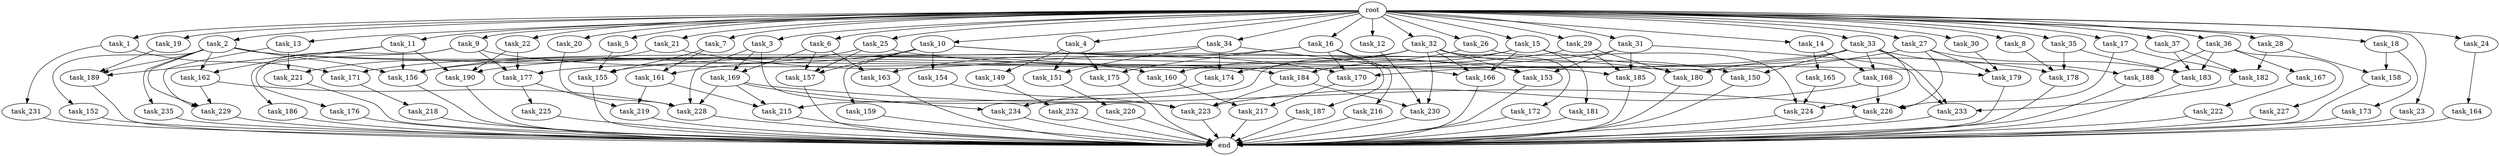 digraph G {
  root [size="0.000000"];
  task_1 [size="102.400000"];
  task_2 [size="102.400000"];
  task_3 [size="102.400000"];
  task_4 [size="102.400000"];
  task_5 [size="102.400000"];
  task_6 [size="102.400000"];
  task_7 [size="102.400000"];
  task_8 [size="102.400000"];
  task_9 [size="102.400000"];
  task_10 [size="102.400000"];
  task_11 [size="102.400000"];
  task_12 [size="102.400000"];
  task_13 [size="102.400000"];
  task_14 [size="102.400000"];
  task_15 [size="102.400000"];
  task_16 [size="102.400000"];
  task_17 [size="102.400000"];
  task_18 [size="102.400000"];
  task_19 [size="102.400000"];
  task_20 [size="102.400000"];
  task_21 [size="102.400000"];
  task_22 [size="102.400000"];
  task_23 [size="102.400000"];
  task_24 [size="102.400000"];
  task_25 [size="102.400000"];
  task_26 [size="102.400000"];
  task_27 [size="102.400000"];
  task_28 [size="102.400000"];
  task_29 [size="102.400000"];
  task_30 [size="102.400000"];
  task_31 [size="102.400000"];
  task_32 [size="102.400000"];
  task_33 [size="102.400000"];
  task_34 [size="102.400000"];
  task_35 [size="102.400000"];
  task_36 [size="102.400000"];
  task_37 [size="102.400000"];
  task_149 [size="85899345920.000000"];
  task_150 [size="155477816115.200012"];
  task_151 [size="171798691840.000000"];
  task_152 [size="3435973836.800000"];
  task_153 [size="144310901145.600006"];
  task_154 [size="21474836480.000000"];
  task_155 [size="166644731084.800018"];
  task_156 [size="196709502156.800018"];
  task_157 [size="94489280512.000000"];
  task_158 [size="116823110451.200012"];
  task_159 [size="21474836480.000000"];
  task_160 [size="89335319756.800003"];
  task_161 [size="124554051584.000000"];
  task_162 [size="89335319756.800003"];
  task_163 [size="17179869184.000000"];
  task_164 [size="13743895347.200001"];
  task_165 [size="69578470195.199997"];
  task_166 [size="241377162035.200012"];
  task_167 [size="13743895347.200001"];
  task_168 [size="139156940390.399994"];
  task_169 [size="17179869184.000000"];
  task_170 [size="103079215104.000000"];
  task_171 [size="155477816115.200012"];
  task_172 [size="85899345920.000000"];
  task_173 [size="30923764531.200001"];
  task_174 [size="107374182400.000000"];
  task_175 [size="99643241267.200012"];
  task_176 [size="13743895347.200001"];
  task_177 [size="76450417868.800003"];
  task_178 [size="142592914227.200012"];
  task_179 [size="127990025420.800003"];
  task_180 [size="133143986176.000000"];
  task_181 [size="69578470195.199997"];
  task_182 [size="171798691840.000000"];
  task_183 [size="51539607552.000000"];
  task_184 [size="83322365542.400009"];
  task_185 [size="118541097369.600006"];
  task_186 [size="13743895347.200001"];
  task_187 [size="13743895347.200001"];
  task_188 [size="83322365542.400009"];
  task_189 [size="97066260889.600006"];
  task_190 [size="135720966553.600006"];
  task_215 [size="170080704921.600006"];
  task_216 [size="13743895347.200001"];
  task_217 [size="58411555225.600006"];
  task_218 [size="69578470195.199997"];
  task_219 [size="155477816115.200012"];
  task_220 [size="7730941132.800000"];
  task_221 [size="89335319756.800003"];
  task_222 [size="3435973836.800000"];
  task_223 [size="133143986176.000000"];
  task_224 [size="176952652595.200012"];
  task_225 [size="85899345920.000000"];
  task_226 [size="158913789952.000000"];
  task_227 [size="13743895347.200001"];
  task_228 [size="121977071206.400009"];
  task_229 [size="76450417868.800003"];
  task_230 [size="124554051584.000000"];
  task_231 [size="69578470195.199997"];
  task_232 [size="7730941132.800000"];
  task_233 [size="179529632972.800018"];
  task_234 [size="34359738368.000000"];
  task_235 [size="3435973836.800000"];
  end [size="0.000000"];

  root -> task_1 [size="1.000000"];
  root -> task_2 [size="1.000000"];
  root -> task_3 [size="1.000000"];
  root -> task_4 [size="1.000000"];
  root -> task_5 [size="1.000000"];
  root -> task_6 [size="1.000000"];
  root -> task_7 [size="1.000000"];
  root -> task_8 [size="1.000000"];
  root -> task_9 [size="1.000000"];
  root -> task_10 [size="1.000000"];
  root -> task_11 [size="1.000000"];
  root -> task_12 [size="1.000000"];
  root -> task_13 [size="1.000000"];
  root -> task_14 [size="1.000000"];
  root -> task_15 [size="1.000000"];
  root -> task_16 [size="1.000000"];
  root -> task_17 [size="1.000000"];
  root -> task_18 [size="1.000000"];
  root -> task_19 [size="1.000000"];
  root -> task_20 [size="1.000000"];
  root -> task_21 [size="1.000000"];
  root -> task_22 [size="1.000000"];
  root -> task_23 [size="1.000000"];
  root -> task_24 [size="1.000000"];
  root -> task_25 [size="1.000000"];
  root -> task_26 [size="1.000000"];
  root -> task_27 [size="1.000000"];
  root -> task_28 [size="1.000000"];
  root -> task_29 [size="1.000000"];
  root -> task_30 [size="1.000000"];
  root -> task_31 [size="1.000000"];
  root -> task_32 [size="1.000000"];
  root -> task_33 [size="1.000000"];
  root -> task_34 [size="1.000000"];
  root -> task_35 [size="1.000000"];
  root -> task_36 [size="1.000000"];
  root -> task_37 [size="1.000000"];
  task_1 -> task_171 [size="679477248.000000"];
  task_1 -> task_231 [size="679477248.000000"];
  task_2 -> task_152 [size="33554432.000000"];
  task_2 -> task_153 [size="33554432.000000"];
  task_2 -> task_156 [size="33554432.000000"];
  task_2 -> task_160 [size="33554432.000000"];
  task_2 -> task_162 [size="33554432.000000"];
  task_2 -> task_189 [size="33554432.000000"];
  task_2 -> task_229 [size="33554432.000000"];
  task_2 -> task_235 [size="33554432.000000"];
  task_3 -> task_169 [size="134217728.000000"];
  task_3 -> task_223 [size="134217728.000000"];
  task_3 -> task_228 [size="134217728.000000"];
  task_4 -> task_149 [size="838860800.000000"];
  task_4 -> task_151 [size="838860800.000000"];
  task_4 -> task_175 [size="838860800.000000"];
  task_5 -> task_155 [size="411041792.000000"];
  task_6 -> task_157 [size="33554432.000000"];
  task_6 -> task_163 [size="33554432.000000"];
  task_6 -> task_169 [size="33554432.000000"];
  task_7 -> task_155 [size="536870912.000000"];
  task_7 -> task_161 [size="536870912.000000"];
  task_8 -> task_178 [size="679477248.000000"];
  task_9 -> task_176 [size="134217728.000000"];
  task_9 -> task_177 [size="134217728.000000"];
  task_9 -> task_184 [size="134217728.000000"];
  task_9 -> task_186 [size="134217728.000000"];
  task_10 -> task_154 [size="209715200.000000"];
  task_10 -> task_156 [size="209715200.000000"];
  task_10 -> task_157 [size="209715200.000000"];
  task_10 -> task_159 [size="209715200.000000"];
  task_10 -> task_180 [size="209715200.000000"];
  task_10 -> task_185 [size="209715200.000000"];
  task_11 -> task_156 [size="838860800.000000"];
  task_11 -> task_162 [size="838860800.000000"];
  task_11 -> task_189 [size="838860800.000000"];
  task_11 -> task_190 [size="838860800.000000"];
  task_12 -> task_230 [size="301989888.000000"];
  task_13 -> task_221 [size="33554432.000000"];
  task_13 -> task_229 [size="33554432.000000"];
  task_14 -> task_165 [size="679477248.000000"];
  task_14 -> task_168 [size="679477248.000000"];
  task_15 -> task_166 [size="679477248.000000"];
  task_15 -> task_178 [size="679477248.000000"];
  task_15 -> task_181 [size="679477248.000000"];
  task_15 -> task_184 [size="679477248.000000"];
  task_15 -> task_215 [size="679477248.000000"];
  task_16 -> task_163 [size="134217728.000000"];
  task_16 -> task_170 [size="134217728.000000"];
  task_16 -> task_175 [size="134217728.000000"];
  task_16 -> task_187 [size="134217728.000000"];
  task_16 -> task_216 [size="134217728.000000"];
  task_17 -> task_182 [size="536870912.000000"];
  task_17 -> task_226 [size="536870912.000000"];
  task_18 -> task_158 [size="301989888.000000"];
  task_18 -> task_173 [size="301989888.000000"];
  task_19 -> task_189 [size="75497472.000000"];
  task_20 -> task_228 [size="75497472.000000"];
  task_21 -> task_170 [size="838860800.000000"];
  task_21 -> task_221 [size="838860800.000000"];
  task_22 -> task_177 [size="75497472.000000"];
  task_22 -> task_190 [size="75497472.000000"];
  task_23 -> end [size="1.000000"];
  task_24 -> task_164 [size="134217728.000000"];
  task_25 -> task_157 [size="679477248.000000"];
  task_25 -> task_161 [size="679477248.000000"];
  task_25 -> task_179 [size="679477248.000000"];
  task_26 -> task_174 [size="209715200.000000"];
  task_26 -> task_224 [size="209715200.000000"];
  task_27 -> task_170 [size="33554432.000000"];
  task_27 -> task_179 [size="33554432.000000"];
  task_27 -> task_183 [size="33554432.000000"];
  task_27 -> task_226 [size="33554432.000000"];
  task_28 -> task_158 [size="838860800.000000"];
  task_28 -> task_182 [size="838860800.000000"];
  task_29 -> task_180 [size="411041792.000000"];
  task_29 -> task_185 [size="411041792.000000"];
  task_29 -> task_190 [size="411041792.000000"];
  task_30 -> task_179 [size="536870912.000000"];
  task_31 -> task_153 [size="536870912.000000"];
  task_31 -> task_177 [size="536870912.000000"];
  task_31 -> task_185 [size="536870912.000000"];
  task_31 -> task_233 [size="536870912.000000"];
  task_32 -> task_150 [size="838860800.000000"];
  task_32 -> task_153 [size="838860800.000000"];
  task_32 -> task_156 [size="838860800.000000"];
  task_32 -> task_160 [size="838860800.000000"];
  task_32 -> task_166 [size="838860800.000000"];
  task_32 -> task_172 [size="838860800.000000"];
  task_32 -> task_230 [size="838860800.000000"];
  task_33 -> task_150 [size="679477248.000000"];
  task_33 -> task_155 [size="679477248.000000"];
  task_33 -> task_168 [size="679477248.000000"];
  task_33 -> task_180 [size="679477248.000000"];
  task_33 -> task_188 [size="679477248.000000"];
  task_33 -> task_224 [size="679477248.000000"];
  task_33 -> task_233 [size="679477248.000000"];
  task_34 -> task_151 [size="838860800.000000"];
  task_34 -> task_166 [size="838860800.000000"];
  task_34 -> task_171 [size="838860800.000000"];
  task_34 -> task_174 [size="838860800.000000"];
  task_35 -> task_178 [size="33554432.000000"];
  task_35 -> task_183 [size="33554432.000000"];
  task_36 -> task_167 [size="134217728.000000"];
  task_36 -> task_183 [size="134217728.000000"];
  task_36 -> task_188 [size="134217728.000000"];
  task_36 -> task_227 [size="134217728.000000"];
  task_37 -> task_182 [size="301989888.000000"];
  task_37 -> task_183 [size="301989888.000000"];
  task_149 -> task_232 [size="75497472.000000"];
  task_150 -> end [size="1.000000"];
  task_151 -> task_220 [size="75497472.000000"];
  task_152 -> end [size="1.000000"];
  task_153 -> end [size="1.000000"];
  task_154 -> task_223 [size="411041792.000000"];
  task_155 -> end [size="1.000000"];
  task_156 -> end [size="1.000000"];
  task_157 -> end [size="1.000000"];
  task_158 -> end [size="1.000000"];
  task_159 -> end [size="1.000000"];
  task_160 -> task_217 [size="536870912.000000"];
  task_161 -> task_215 [size="679477248.000000"];
  task_161 -> task_219 [size="679477248.000000"];
  task_162 -> task_228 [size="679477248.000000"];
  task_162 -> task_229 [size="679477248.000000"];
  task_163 -> end [size="1.000000"];
  task_164 -> end [size="1.000000"];
  task_165 -> task_224 [size="838860800.000000"];
  task_166 -> end [size="1.000000"];
  task_167 -> task_222 [size="33554432.000000"];
  task_168 -> task_223 [size="679477248.000000"];
  task_168 -> task_226 [size="679477248.000000"];
  task_169 -> task_215 [size="301989888.000000"];
  task_169 -> task_226 [size="301989888.000000"];
  task_169 -> task_228 [size="301989888.000000"];
  task_169 -> task_234 [size="301989888.000000"];
  task_170 -> task_217 [size="33554432.000000"];
  task_171 -> task_218 [size="679477248.000000"];
  task_172 -> end [size="1.000000"];
  task_173 -> end [size="1.000000"];
  task_174 -> task_234 [size="33554432.000000"];
  task_175 -> end [size="1.000000"];
  task_176 -> end [size="1.000000"];
  task_177 -> task_219 [size="838860800.000000"];
  task_177 -> task_225 [size="838860800.000000"];
  task_178 -> end [size="1.000000"];
  task_179 -> end [size="1.000000"];
  task_180 -> end [size="1.000000"];
  task_181 -> end [size="1.000000"];
  task_182 -> task_233 [size="536870912.000000"];
  task_183 -> end [size="1.000000"];
  task_184 -> task_223 [size="75497472.000000"];
  task_184 -> task_230 [size="75497472.000000"];
  task_185 -> end [size="1.000000"];
  task_186 -> end [size="1.000000"];
  task_187 -> end [size="1.000000"];
  task_188 -> end [size="1.000000"];
  task_189 -> end [size="1.000000"];
  task_190 -> end [size="1.000000"];
  task_215 -> end [size="1.000000"];
  task_216 -> end [size="1.000000"];
  task_217 -> end [size="1.000000"];
  task_218 -> end [size="1.000000"];
  task_219 -> end [size="1.000000"];
  task_220 -> end [size="1.000000"];
  task_221 -> end [size="1.000000"];
  task_222 -> end [size="1.000000"];
  task_223 -> end [size="1.000000"];
  task_224 -> end [size="1.000000"];
  task_225 -> end [size="1.000000"];
  task_226 -> end [size="1.000000"];
  task_227 -> end [size="1.000000"];
  task_228 -> end [size="1.000000"];
  task_229 -> end [size="1.000000"];
  task_230 -> end [size="1.000000"];
  task_231 -> end [size="1.000000"];
  task_232 -> end [size="1.000000"];
  task_233 -> end [size="1.000000"];
  task_234 -> end [size="1.000000"];
  task_235 -> end [size="1.000000"];
}

